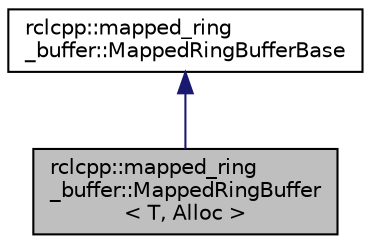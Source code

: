digraph "rclcpp::mapped_ring_buffer::MappedRingBuffer&lt; T, Alloc &gt;"
{
  edge [fontname="Helvetica",fontsize="10",labelfontname="Helvetica",labelfontsize="10"];
  node [fontname="Helvetica",fontsize="10",shape=record];
  Node2 [label="rclcpp::mapped_ring\l_buffer::MappedRingBuffer\l\< T, Alloc \>",height=0.2,width=0.4,color="black", fillcolor="grey75", style="filled", fontcolor="black"];
  Node3 -> Node2 [dir="back",color="midnightblue",fontsize="10",style="solid",fontname="Helvetica"];
  Node3 [label="rclcpp::mapped_ring\l_buffer::MappedRingBufferBase",height=0.2,width=0.4,color="black", fillcolor="white", style="filled",URL="$classrclcpp_1_1mapped__ring__buffer_1_1MappedRingBufferBase.html"];
}
